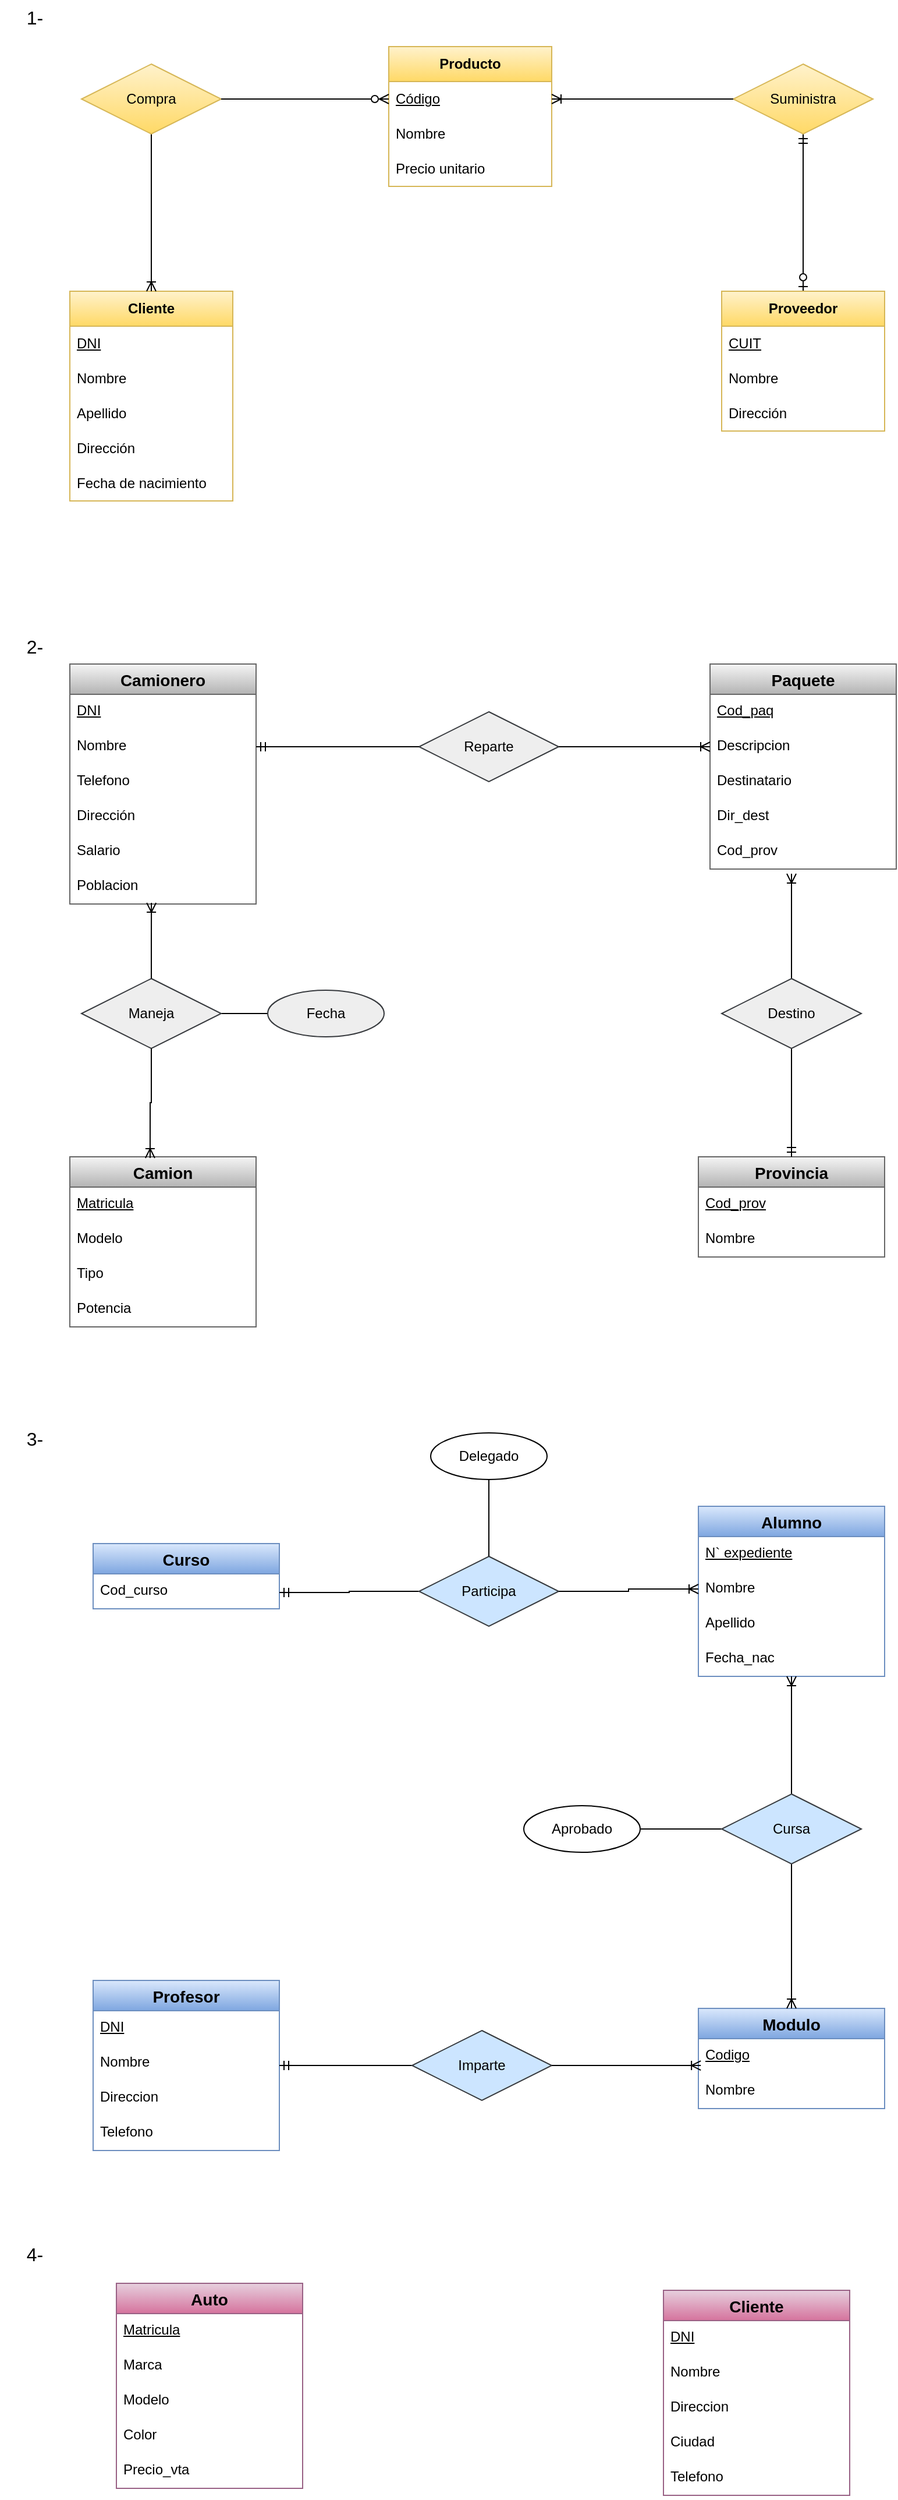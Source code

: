 <mxfile version="24.2.7" type="github">
  <diagram name="Página-1" id="JKMxo9DjYu4owPOHbT-M">
    <mxGraphModel dx="1434" dy="748" grid="1" gridSize="10" guides="1" tooltips="1" connect="1" arrows="1" fold="1" page="1" pageScale="1" pageWidth="827" pageHeight="1169" math="0" shadow="0">
      <root>
        <mxCell id="0" />
        <mxCell id="1" parent="0" />
        <mxCell id="mclD6wD43o4qSjd1h-Sg-1" value="Cliente" style="swimlane;fontStyle=1;childLayout=stackLayout;horizontal=1;startSize=30;horizontalStack=0;resizeParent=1;resizeParentMax=0;resizeLast=0;collapsible=1;marginBottom=0;whiteSpace=wrap;html=1;fillColor=#fff2cc;gradientColor=#ffd966;strokeColor=#d6b656;" parent="1" vertex="1">
          <mxGeometry x="70" y="280" width="140" height="180" as="geometry" />
        </mxCell>
        <mxCell id="mclD6wD43o4qSjd1h-Sg-4" value="DNI" style="text;strokeColor=none;fillColor=none;align=left;verticalAlign=middle;spacingLeft=4;spacingRight=4;overflow=hidden;points=[[0,0.5],[1,0.5]];portConstraint=eastwest;rotatable=0;whiteSpace=wrap;html=1;fontStyle=4" parent="mclD6wD43o4qSjd1h-Sg-1" vertex="1">
          <mxGeometry y="30" width="140" height="30" as="geometry" />
        </mxCell>
        <mxCell id="mclD6wD43o4qSjd1h-Sg-2" value="Nombre" style="text;strokeColor=none;fillColor=none;align=left;verticalAlign=middle;spacingLeft=4;spacingRight=4;overflow=hidden;points=[[0,0.5],[1,0.5]];portConstraint=eastwest;rotatable=0;whiteSpace=wrap;html=1;" parent="mclD6wD43o4qSjd1h-Sg-1" vertex="1">
          <mxGeometry y="60" width="140" height="30" as="geometry" />
        </mxCell>
        <mxCell id="mclD6wD43o4qSjd1h-Sg-3" value="Apellido" style="text;strokeColor=none;fillColor=none;align=left;verticalAlign=middle;spacingLeft=4;spacingRight=4;overflow=hidden;points=[[0,0.5],[1,0.5]];portConstraint=eastwest;rotatable=0;whiteSpace=wrap;html=1;" parent="mclD6wD43o4qSjd1h-Sg-1" vertex="1">
          <mxGeometry y="90" width="140" height="30" as="geometry" />
        </mxCell>
        <mxCell id="mclD6wD43o4qSjd1h-Sg-6" value="Dirección" style="text;strokeColor=none;fillColor=none;align=left;verticalAlign=middle;spacingLeft=4;spacingRight=4;overflow=hidden;points=[[0,0.5],[1,0.5]];portConstraint=eastwest;rotatable=0;whiteSpace=wrap;html=1;" parent="mclD6wD43o4qSjd1h-Sg-1" vertex="1">
          <mxGeometry y="120" width="140" height="30" as="geometry" />
        </mxCell>
        <mxCell id="mclD6wD43o4qSjd1h-Sg-5" value="Fecha de nacimiento" style="text;strokeColor=none;fillColor=none;align=left;verticalAlign=middle;spacingLeft=4;spacingRight=4;overflow=hidden;points=[[0,0.5],[1,0.5]];portConstraint=eastwest;rotatable=0;whiteSpace=wrap;html=1;" parent="mclD6wD43o4qSjd1h-Sg-1" vertex="1">
          <mxGeometry y="150" width="140" height="30" as="geometry" />
        </mxCell>
        <mxCell id="mclD6wD43o4qSjd1h-Sg-7" value="Producto" style="swimlane;fontStyle=1;childLayout=stackLayout;horizontal=1;startSize=30;horizontalStack=0;resizeParent=1;resizeParentMax=0;resizeLast=0;collapsible=1;marginBottom=0;whiteSpace=wrap;html=1;fillColor=#fff2cc;gradientColor=#ffd966;strokeColor=#d6b656;" parent="1" vertex="1">
          <mxGeometry x="344" y="70" width="140" height="120" as="geometry" />
        </mxCell>
        <mxCell id="mclD6wD43o4qSjd1h-Sg-9" value="Código" style="text;strokeColor=none;fillColor=none;align=left;verticalAlign=middle;spacingLeft=4;spacingRight=4;overflow=hidden;points=[[0,0.5],[1,0.5]];portConstraint=eastwest;rotatable=0;whiteSpace=wrap;html=1;fontStyle=4" parent="mclD6wD43o4qSjd1h-Sg-7" vertex="1">
          <mxGeometry y="30" width="140" height="30" as="geometry" />
        </mxCell>
        <mxCell id="mclD6wD43o4qSjd1h-Sg-8" value="Nombre" style="text;strokeColor=none;fillColor=none;align=left;verticalAlign=middle;spacingLeft=4;spacingRight=4;overflow=hidden;points=[[0,0.5],[1,0.5]];portConstraint=eastwest;rotatable=0;whiteSpace=wrap;html=1;" parent="mclD6wD43o4qSjd1h-Sg-7" vertex="1">
          <mxGeometry y="60" width="140" height="30" as="geometry" />
        </mxCell>
        <mxCell id="mclD6wD43o4qSjd1h-Sg-10" value="Precio unitario" style="text;strokeColor=none;fillColor=none;align=left;verticalAlign=middle;spacingLeft=4;spacingRight=4;overflow=hidden;points=[[0,0.5],[1,0.5]];portConstraint=eastwest;rotatable=0;whiteSpace=wrap;html=1;" parent="mclD6wD43o4qSjd1h-Sg-7" vertex="1">
          <mxGeometry y="90" width="140" height="30" as="geometry" />
        </mxCell>
        <mxCell id="mclD6wD43o4qSjd1h-Sg-24" style="edgeStyle=orthogonalEdgeStyle;rounded=0;orthogonalLoop=1;jettySize=auto;html=1;exitX=0.5;exitY=0;exitDx=0;exitDy=0;entryX=0.5;entryY=1;entryDx=0;entryDy=0;endArrow=ERmandOne;endFill=0;startArrow=ERzeroToOne;startFill=0;" parent="1" source="mclD6wD43o4qSjd1h-Sg-11" target="mclD6wD43o4qSjd1h-Sg-21" edge="1">
          <mxGeometry relative="1" as="geometry" />
        </mxCell>
        <mxCell id="mclD6wD43o4qSjd1h-Sg-11" value="Proveedor" style="swimlane;fontStyle=1;childLayout=stackLayout;horizontal=1;startSize=30;horizontalStack=0;resizeParent=1;resizeParentMax=0;resizeLast=0;collapsible=1;marginBottom=0;whiteSpace=wrap;html=1;fillColor=#fff2cc;gradientColor=#ffd966;strokeColor=#d6b656;" parent="1" vertex="1">
          <mxGeometry x="630" y="280" width="140" height="120" as="geometry" />
        </mxCell>
        <mxCell id="mclD6wD43o4qSjd1h-Sg-12" value="&lt;u&gt;CUIT&lt;/u&gt;" style="text;strokeColor=none;fillColor=none;align=left;verticalAlign=middle;spacingLeft=4;spacingRight=4;overflow=hidden;points=[[0,0.5],[1,0.5]];portConstraint=eastwest;rotatable=0;whiteSpace=wrap;html=1;" parent="mclD6wD43o4qSjd1h-Sg-11" vertex="1">
          <mxGeometry y="30" width="140" height="30" as="geometry" />
        </mxCell>
        <mxCell id="mclD6wD43o4qSjd1h-Sg-13" value="Nombre" style="text;strokeColor=none;fillColor=none;align=left;verticalAlign=middle;spacingLeft=4;spacingRight=4;overflow=hidden;points=[[0,0.5],[1,0.5]];portConstraint=eastwest;rotatable=0;whiteSpace=wrap;html=1;" parent="mclD6wD43o4qSjd1h-Sg-11" vertex="1">
          <mxGeometry y="60" width="140" height="30" as="geometry" />
        </mxCell>
        <mxCell id="mclD6wD43o4qSjd1h-Sg-14" value="Dirección" style="text;strokeColor=none;fillColor=none;align=left;verticalAlign=middle;spacingLeft=4;spacingRight=4;overflow=hidden;points=[[0,0.5],[1,0.5]];portConstraint=eastwest;rotatable=0;whiteSpace=wrap;html=1;" parent="mclD6wD43o4qSjd1h-Sg-11" vertex="1">
          <mxGeometry y="90" width="140" height="30" as="geometry" />
        </mxCell>
        <mxCell id="mclD6wD43o4qSjd1h-Sg-27" style="edgeStyle=orthogonalEdgeStyle;rounded=0;orthogonalLoop=1;jettySize=auto;html=1;exitX=0.5;exitY=1;exitDx=0;exitDy=0;entryX=0.5;entryY=0;entryDx=0;entryDy=0;endArrow=ERoneToMany;endFill=0;" parent="1" source="mclD6wD43o4qSjd1h-Sg-20" target="mclD6wD43o4qSjd1h-Sg-1" edge="1">
          <mxGeometry relative="1" as="geometry" />
        </mxCell>
        <mxCell id="mclD6wD43o4qSjd1h-Sg-20" value="Compra" style="shape=rhombus;perimeter=rhombusPerimeter;whiteSpace=wrap;html=1;align=center;fillColor=#fff2cc;gradientColor=#ffd966;strokeColor=#d6b656;" parent="1" vertex="1">
          <mxGeometry x="80" y="85" width="120" height="60" as="geometry" />
        </mxCell>
        <mxCell id="mclD6wD43o4qSjd1h-Sg-21" value="Suministra" style="shape=rhombus;perimeter=rhombusPerimeter;whiteSpace=wrap;html=1;align=center;fillColor=#fff2cc;gradientColor=#ffd966;strokeColor=#d6b656;" parent="1" vertex="1">
          <mxGeometry x="640" y="85" width="120" height="60" as="geometry" />
        </mxCell>
        <mxCell id="mclD6wD43o4qSjd1h-Sg-22" value="" style="edgeStyle=entityRelationEdgeStyle;fontSize=12;html=1;endArrow=ERoneToMany;endFill=0;rounded=0;entryX=1;entryY=0.5;entryDx=0;entryDy=0;exitX=0;exitY=0.5;exitDx=0;exitDy=0;" parent="1" source="mclD6wD43o4qSjd1h-Sg-21" target="mclD6wD43o4qSjd1h-Sg-9" edge="1">
          <mxGeometry width="100" height="100" relative="1" as="geometry">
            <mxPoint x="510" y="260" as="sourcePoint" />
            <mxPoint x="610" y="160" as="targetPoint" />
          </mxGeometry>
        </mxCell>
        <mxCell id="mclD6wD43o4qSjd1h-Sg-25" value="" style="edgeStyle=entityRelationEdgeStyle;fontSize=12;html=1;endArrow=ERzeroToMany;endFill=1;rounded=0;exitX=1;exitY=0.5;exitDx=0;exitDy=0;entryX=0;entryY=0.5;entryDx=0;entryDy=0;" parent="1" source="mclD6wD43o4qSjd1h-Sg-20" target="mclD6wD43o4qSjd1h-Sg-9" edge="1">
          <mxGeometry width="100" height="100" relative="1" as="geometry">
            <mxPoint x="250" y="210" as="sourcePoint" />
            <mxPoint x="350" y="110" as="targetPoint" />
          </mxGeometry>
        </mxCell>
        <mxCell id="mclD6wD43o4qSjd1h-Sg-28" value="&lt;font size=&quot;3&quot;&gt;1-&lt;/font&gt;" style="text;html=1;align=center;verticalAlign=middle;whiteSpace=wrap;rounded=0;" parent="1" vertex="1">
          <mxGeometry x="10" y="30" width="60" height="30" as="geometry" />
        </mxCell>
        <mxCell id="mclD6wD43o4qSjd1h-Sg-29" value="2-" style="text;html=1;align=center;verticalAlign=middle;whiteSpace=wrap;rounded=0;fontSize=16;" parent="1" vertex="1">
          <mxGeometry x="10" y="570" width="60" height="30" as="geometry" />
        </mxCell>
        <mxCell id="mclD6wD43o4qSjd1h-Sg-30" value="Camionero" style="swimlane;fontStyle=1;childLayout=stackLayout;horizontal=1;startSize=26;horizontalStack=0;resizeParent=1;resizeParentMax=0;resizeLast=0;collapsible=1;marginBottom=0;align=center;fontSize=14;fillColor=#f5f5f5;gradientColor=#b3b3b3;strokeColor=#666666;" parent="1" vertex="1">
          <mxGeometry x="70" y="600" width="160" height="206" as="geometry" />
        </mxCell>
        <mxCell id="mclD6wD43o4qSjd1h-Sg-31" value="DNI" style="text;strokeColor=none;fillColor=none;spacingLeft=4;spacingRight=4;overflow=hidden;rotatable=0;points=[[0,0.5],[1,0.5]];portConstraint=eastwest;fontSize=12;whiteSpace=wrap;html=1;fontStyle=4" parent="mclD6wD43o4qSjd1h-Sg-30" vertex="1">
          <mxGeometry y="26" width="160" height="30" as="geometry" />
        </mxCell>
        <mxCell id="mclD6wD43o4qSjd1h-Sg-32" value="Nombre" style="text;strokeColor=none;fillColor=none;spacingLeft=4;spacingRight=4;overflow=hidden;rotatable=0;points=[[0,0.5],[1,0.5]];portConstraint=eastwest;fontSize=12;whiteSpace=wrap;html=1;" parent="mclD6wD43o4qSjd1h-Sg-30" vertex="1">
          <mxGeometry y="56" width="160" height="30" as="geometry" />
        </mxCell>
        <mxCell id="mclD6wD43o4qSjd1h-Sg-33" value="Telefono" style="text;strokeColor=none;fillColor=none;spacingLeft=4;spacingRight=4;overflow=hidden;rotatable=0;points=[[0,0.5],[1,0.5]];portConstraint=eastwest;fontSize=12;whiteSpace=wrap;html=1;" parent="mclD6wD43o4qSjd1h-Sg-30" vertex="1">
          <mxGeometry y="86" width="160" height="30" as="geometry" />
        </mxCell>
        <mxCell id="mclD6wD43o4qSjd1h-Sg-48" value="Dirección" style="text;strokeColor=none;fillColor=none;spacingLeft=4;spacingRight=4;overflow=hidden;rotatable=0;points=[[0,0.5],[1,0.5]];portConstraint=eastwest;fontSize=12;whiteSpace=wrap;html=1;" parent="mclD6wD43o4qSjd1h-Sg-30" vertex="1">
          <mxGeometry y="116" width="160" height="30" as="geometry" />
        </mxCell>
        <mxCell id="mclD6wD43o4qSjd1h-Sg-47" value="Salario" style="text;strokeColor=none;fillColor=none;spacingLeft=4;spacingRight=4;overflow=hidden;rotatable=0;points=[[0,0.5],[1,0.5]];portConstraint=eastwest;fontSize=12;whiteSpace=wrap;html=1;" parent="mclD6wD43o4qSjd1h-Sg-30" vertex="1">
          <mxGeometry y="146" width="160" height="30" as="geometry" />
        </mxCell>
        <mxCell id="mclD6wD43o4qSjd1h-Sg-46" value="Poblacion" style="text;strokeColor=none;fillColor=none;spacingLeft=4;spacingRight=4;overflow=hidden;rotatable=0;points=[[0,0.5],[1,0.5]];portConstraint=eastwest;fontSize=12;whiteSpace=wrap;html=1;" parent="mclD6wD43o4qSjd1h-Sg-30" vertex="1">
          <mxGeometry y="176" width="160" height="30" as="geometry" />
        </mxCell>
        <mxCell id="mclD6wD43o4qSjd1h-Sg-34" value="Paquete" style="swimlane;fontStyle=1;childLayout=stackLayout;horizontal=1;startSize=26;horizontalStack=0;resizeParent=1;resizeParentMax=0;resizeLast=0;collapsible=1;marginBottom=0;align=center;fontSize=14;fillColor=#f5f5f5;gradientColor=#b3b3b3;strokeColor=#666666;" parent="1" vertex="1">
          <mxGeometry x="620" y="600" width="160" height="176" as="geometry" />
        </mxCell>
        <mxCell id="mclD6wD43o4qSjd1h-Sg-35" value="Cod_paq" style="text;strokeColor=none;fillColor=none;spacingLeft=4;spacingRight=4;overflow=hidden;rotatable=0;points=[[0,0.5],[1,0.5]];portConstraint=eastwest;fontSize=12;whiteSpace=wrap;html=1;fontStyle=4" parent="mclD6wD43o4qSjd1h-Sg-34" vertex="1">
          <mxGeometry y="26" width="160" height="30" as="geometry" />
        </mxCell>
        <mxCell id="mclD6wD43o4qSjd1h-Sg-36" value="Descripcion" style="text;strokeColor=none;fillColor=none;spacingLeft=4;spacingRight=4;overflow=hidden;rotatable=0;points=[[0,0.5],[1,0.5]];portConstraint=eastwest;fontSize=12;whiteSpace=wrap;html=1;" parent="mclD6wD43o4qSjd1h-Sg-34" vertex="1">
          <mxGeometry y="56" width="160" height="30" as="geometry" />
        </mxCell>
        <mxCell id="mclD6wD43o4qSjd1h-Sg-37" value="Destinatario" style="text;strokeColor=none;fillColor=none;spacingLeft=4;spacingRight=4;overflow=hidden;rotatable=0;points=[[0,0.5],[1,0.5]];portConstraint=eastwest;fontSize=12;whiteSpace=wrap;html=1;" parent="mclD6wD43o4qSjd1h-Sg-34" vertex="1">
          <mxGeometry y="86" width="160" height="30" as="geometry" />
        </mxCell>
        <mxCell id="mclD6wD43o4qSjd1h-Sg-49" value="Dir_dest" style="text;strokeColor=none;fillColor=none;spacingLeft=4;spacingRight=4;overflow=hidden;rotatable=0;points=[[0,0.5],[1,0.5]];portConstraint=eastwest;fontSize=12;whiteSpace=wrap;html=1;" parent="mclD6wD43o4qSjd1h-Sg-34" vertex="1">
          <mxGeometry y="116" width="160" height="30" as="geometry" />
        </mxCell>
        <mxCell id="mclD6wD43o4qSjd1h-Sg-54" value="Cod_prov" style="text;strokeColor=none;fillColor=none;spacingLeft=4;spacingRight=4;overflow=hidden;rotatable=0;points=[[0,0.5],[1,0.5]];portConstraint=eastwest;fontSize=12;whiteSpace=wrap;html=1;" parent="mclD6wD43o4qSjd1h-Sg-34" vertex="1">
          <mxGeometry y="146" width="160" height="30" as="geometry" />
        </mxCell>
        <mxCell id="mclD6wD43o4qSjd1h-Sg-38" value="Provincia" style="swimlane;fontStyle=1;childLayout=stackLayout;horizontal=1;startSize=26;horizontalStack=0;resizeParent=1;resizeParentMax=0;resizeLast=0;collapsible=1;marginBottom=0;align=center;fontSize=14;fillColor=#f5f5f5;gradientColor=#b3b3b3;strokeColor=#666666;" parent="1" vertex="1">
          <mxGeometry x="610" y="1023" width="160" height="86" as="geometry" />
        </mxCell>
        <mxCell id="mclD6wD43o4qSjd1h-Sg-39" value="Cod_prov" style="text;strokeColor=none;fillColor=none;spacingLeft=4;spacingRight=4;overflow=hidden;rotatable=0;points=[[0,0.5],[1,0.5]];portConstraint=eastwest;fontSize=12;whiteSpace=wrap;html=1;fontStyle=4" parent="mclD6wD43o4qSjd1h-Sg-38" vertex="1">
          <mxGeometry y="26" width="160" height="30" as="geometry" />
        </mxCell>
        <mxCell id="mclD6wD43o4qSjd1h-Sg-40" value="Nombre" style="text;strokeColor=none;fillColor=none;spacingLeft=4;spacingRight=4;overflow=hidden;rotatable=0;points=[[0,0.5],[1,0.5]];portConstraint=eastwest;fontSize=12;whiteSpace=wrap;html=1;" parent="mclD6wD43o4qSjd1h-Sg-38" vertex="1">
          <mxGeometry y="56" width="160" height="30" as="geometry" />
        </mxCell>
        <mxCell id="mclD6wD43o4qSjd1h-Sg-42" value="Camion" style="swimlane;fontStyle=1;childLayout=stackLayout;horizontal=1;startSize=26;horizontalStack=0;resizeParent=1;resizeParentMax=0;resizeLast=0;collapsible=1;marginBottom=0;align=center;fontSize=14;fillColor=#f5f5f5;gradientColor=#b3b3b3;strokeColor=#666666;" parent="1" vertex="1">
          <mxGeometry x="70" y="1023" width="160" height="146" as="geometry" />
        </mxCell>
        <mxCell id="mclD6wD43o4qSjd1h-Sg-43" value="Matricula" style="text;strokeColor=none;fillColor=none;spacingLeft=4;spacingRight=4;overflow=hidden;rotatable=0;points=[[0,0.5],[1,0.5]];portConstraint=eastwest;fontSize=12;whiteSpace=wrap;html=1;fontStyle=4" parent="mclD6wD43o4qSjd1h-Sg-42" vertex="1">
          <mxGeometry y="26" width="160" height="30" as="geometry" />
        </mxCell>
        <mxCell id="mclD6wD43o4qSjd1h-Sg-44" value="Modelo" style="text;strokeColor=none;fillColor=none;spacingLeft=4;spacingRight=4;overflow=hidden;rotatable=0;points=[[0,0.5],[1,0.5]];portConstraint=eastwest;fontSize=12;whiteSpace=wrap;html=1;" parent="mclD6wD43o4qSjd1h-Sg-42" vertex="1">
          <mxGeometry y="56" width="160" height="30" as="geometry" />
        </mxCell>
        <mxCell id="mclD6wD43o4qSjd1h-Sg-45" value="Tipo" style="text;strokeColor=none;fillColor=none;spacingLeft=4;spacingRight=4;overflow=hidden;rotatable=0;points=[[0,0.5],[1,0.5]];portConstraint=eastwest;fontSize=12;whiteSpace=wrap;html=1;" parent="mclD6wD43o4qSjd1h-Sg-42" vertex="1">
          <mxGeometry y="86" width="160" height="30" as="geometry" />
        </mxCell>
        <mxCell id="mclD6wD43o4qSjd1h-Sg-50" value="Potencia" style="text;strokeColor=none;fillColor=none;spacingLeft=4;spacingRight=4;overflow=hidden;rotatable=0;points=[[0,0.5],[1,0.5]];portConstraint=eastwest;fontSize=12;whiteSpace=wrap;html=1;" parent="mclD6wD43o4qSjd1h-Sg-42" vertex="1">
          <mxGeometry y="116" width="160" height="30" as="geometry" />
        </mxCell>
        <mxCell id="mclD6wD43o4qSjd1h-Sg-51" value="Reparte" style="shape=rhombus;perimeter=rhombusPerimeter;whiteSpace=wrap;html=1;align=center;fillColor=#eeeeee;strokeColor=#36393d;" parent="1" vertex="1">
          <mxGeometry x="370" y="641" width="120" height="60" as="geometry" />
        </mxCell>
        <mxCell id="h4vn-3cSuO3_5yTzSd8_-53" style="edgeStyle=orthogonalEdgeStyle;rounded=0;orthogonalLoop=1;jettySize=auto;html=1;exitX=1;exitY=0.5;exitDx=0;exitDy=0;entryX=0;entryY=0.5;entryDx=0;entryDy=0;endArrow=none;endFill=0;" edge="1" parent="1" source="mclD6wD43o4qSjd1h-Sg-52" target="h4vn-3cSuO3_5yTzSd8_-52">
          <mxGeometry relative="1" as="geometry" />
        </mxCell>
        <mxCell id="mclD6wD43o4qSjd1h-Sg-52" value="Maneja" style="shape=rhombus;perimeter=rhombusPerimeter;whiteSpace=wrap;html=1;align=center;fillColor=#eeeeee;strokeColor=#36393d;" parent="1" vertex="1">
          <mxGeometry x="80" y="870" width="120" height="60" as="geometry" />
        </mxCell>
        <mxCell id="h4vn-3cSuO3_5yTzSd8_-48" style="edgeStyle=orthogonalEdgeStyle;rounded=0;orthogonalLoop=1;jettySize=auto;html=1;exitX=0.5;exitY=0;exitDx=0;exitDy=0;endArrow=ERoneToMany;endFill=0;" edge="1" parent="1" source="mclD6wD43o4qSjd1h-Sg-53">
          <mxGeometry relative="1" as="geometry">
            <mxPoint x="690" y="780" as="targetPoint" />
          </mxGeometry>
        </mxCell>
        <mxCell id="h4vn-3cSuO3_5yTzSd8_-49" style="edgeStyle=orthogonalEdgeStyle;rounded=0;orthogonalLoop=1;jettySize=auto;html=1;exitX=0.5;exitY=1;exitDx=0;exitDy=0;entryX=0.5;entryY=0;entryDx=0;entryDy=0;endArrow=ERmandOne;endFill=0;" edge="1" parent="1" source="mclD6wD43o4qSjd1h-Sg-53" target="mclD6wD43o4qSjd1h-Sg-38">
          <mxGeometry relative="1" as="geometry" />
        </mxCell>
        <mxCell id="mclD6wD43o4qSjd1h-Sg-53" value="Destino" style="shape=rhombus;perimeter=rhombusPerimeter;whiteSpace=wrap;html=1;align=center;fillColor=#eeeeee;strokeColor=#36393d;" parent="1" vertex="1">
          <mxGeometry x="630" y="870" width="120" height="60" as="geometry" />
        </mxCell>
        <mxCell id="h4vn-3cSuO3_5yTzSd8_-1" value="&lt;font style=&quot;font-size: 16px;&quot;&gt;3-&lt;/font&gt;" style="text;html=1;align=center;verticalAlign=middle;whiteSpace=wrap;rounded=0;" vertex="1" parent="1">
          <mxGeometry x="10" y="1250" width="60" height="30" as="geometry" />
        </mxCell>
        <mxCell id="h4vn-3cSuO3_5yTzSd8_-2" value="Profesor" style="swimlane;fontStyle=1;childLayout=stackLayout;horizontal=1;startSize=26;horizontalStack=0;resizeParent=1;resizeParentMax=0;resizeLast=0;collapsible=1;marginBottom=0;align=center;fontSize=14;fillColor=#dae8fc;gradientColor=#7ea6e0;strokeColor=#6c8ebf;" vertex="1" parent="1">
          <mxGeometry x="90" y="1730" width="160" height="146" as="geometry" />
        </mxCell>
        <mxCell id="h4vn-3cSuO3_5yTzSd8_-3" value="DNI" style="text;strokeColor=none;fillColor=none;spacingLeft=4;spacingRight=4;overflow=hidden;rotatable=0;points=[[0,0.5],[1,0.5]];portConstraint=eastwest;fontSize=12;whiteSpace=wrap;html=1;fontStyle=4" vertex="1" parent="h4vn-3cSuO3_5yTzSd8_-2">
          <mxGeometry y="26" width="160" height="30" as="geometry" />
        </mxCell>
        <mxCell id="h4vn-3cSuO3_5yTzSd8_-4" value="Nombre" style="text;strokeColor=none;fillColor=none;spacingLeft=4;spacingRight=4;overflow=hidden;rotatable=0;points=[[0,0.5],[1,0.5]];portConstraint=eastwest;fontSize=12;whiteSpace=wrap;html=1;" vertex="1" parent="h4vn-3cSuO3_5yTzSd8_-2">
          <mxGeometry y="56" width="160" height="30" as="geometry" />
        </mxCell>
        <mxCell id="h4vn-3cSuO3_5yTzSd8_-5" value="Direccion" style="text;strokeColor=none;fillColor=none;spacingLeft=4;spacingRight=4;overflow=hidden;rotatable=0;points=[[0,0.5],[1,0.5]];portConstraint=eastwest;fontSize=12;whiteSpace=wrap;html=1;" vertex="1" parent="h4vn-3cSuO3_5yTzSd8_-2">
          <mxGeometry y="86" width="160" height="30" as="geometry" />
        </mxCell>
        <mxCell id="h4vn-3cSuO3_5yTzSd8_-6" value="Telefono" style="text;strokeColor=none;fillColor=none;spacingLeft=4;spacingRight=4;overflow=hidden;rotatable=0;points=[[0,0.5],[1,0.5]];portConstraint=eastwest;fontSize=12;whiteSpace=wrap;html=1;" vertex="1" parent="h4vn-3cSuO3_5yTzSd8_-2">
          <mxGeometry y="116" width="160" height="30" as="geometry" />
        </mxCell>
        <mxCell id="h4vn-3cSuO3_5yTzSd8_-7" value="Modulo" style="swimlane;fontStyle=1;childLayout=stackLayout;horizontal=1;startSize=26;horizontalStack=0;resizeParent=1;resizeParentMax=0;resizeLast=0;collapsible=1;marginBottom=0;align=center;fontSize=14;fillColor=#dae8fc;gradientColor=#7ea6e0;strokeColor=#6c8ebf;" vertex="1" parent="1">
          <mxGeometry x="610" y="1754" width="160" height="86" as="geometry" />
        </mxCell>
        <mxCell id="h4vn-3cSuO3_5yTzSd8_-8" value="&lt;u&gt;Codigo&lt;/u&gt;" style="text;strokeColor=none;fillColor=none;spacingLeft=4;spacingRight=4;overflow=hidden;rotatable=0;points=[[0,0.5],[1,0.5]];portConstraint=eastwest;fontSize=12;whiteSpace=wrap;html=1;" vertex="1" parent="h4vn-3cSuO3_5yTzSd8_-7">
          <mxGeometry y="26" width="160" height="30" as="geometry" />
        </mxCell>
        <mxCell id="h4vn-3cSuO3_5yTzSd8_-9" value="Nombre" style="text;strokeColor=none;fillColor=none;spacingLeft=4;spacingRight=4;overflow=hidden;rotatable=0;points=[[0,0.5],[1,0.5]];portConstraint=eastwest;fontSize=12;whiteSpace=wrap;html=1;" vertex="1" parent="h4vn-3cSuO3_5yTzSd8_-7">
          <mxGeometry y="56" width="160" height="30" as="geometry" />
        </mxCell>
        <mxCell id="h4vn-3cSuO3_5yTzSd8_-11" value="Alumno" style="swimlane;fontStyle=1;childLayout=stackLayout;horizontal=1;startSize=26;horizontalStack=0;resizeParent=1;resizeParentMax=0;resizeLast=0;collapsible=1;marginBottom=0;align=center;fontSize=14;fillColor=#dae8fc;gradientColor=#7ea6e0;strokeColor=#6c8ebf;" vertex="1" parent="1">
          <mxGeometry x="610" y="1323" width="160" height="146" as="geometry" />
        </mxCell>
        <mxCell id="h4vn-3cSuO3_5yTzSd8_-12" value="N` expediente" style="text;strokeColor=none;fillColor=none;spacingLeft=4;spacingRight=4;overflow=hidden;rotatable=0;points=[[0,0.5],[1,0.5]];portConstraint=eastwest;fontSize=12;whiteSpace=wrap;html=1;fontStyle=4" vertex="1" parent="h4vn-3cSuO3_5yTzSd8_-11">
          <mxGeometry y="26" width="160" height="30" as="geometry" />
        </mxCell>
        <mxCell id="h4vn-3cSuO3_5yTzSd8_-13" value="Nombre" style="text;strokeColor=none;fillColor=none;spacingLeft=4;spacingRight=4;overflow=hidden;rotatable=0;points=[[0,0.5],[1,0.5]];portConstraint=eastwest;fontSize=12;whiteSpace=wrap;html=1;" vertex="1" parent="h4vn-3cSuO3_5yTzSd8_-11">
          <mxGeometry y="56" width="160" height="30" as="geometry" />
        </mxCell>
        <mxCell id="h4vn-3cSuO3_5yTzSd8_-14" value="Apellido" style="text;strokeColor=none;fillColor=none;spacingLeft=4;spacingRight=4;overflow=hidden;rotatable=0;points=[[0,0.5],[1,0.5]];portConstraint=eastwest;fontSize=12;whiteSpace=wrap;html=1;" vertex="1" parent="h4vn-3cSuO3_5yTzSd8_-11">
          <mxGeometry y="86" width="160" height="30" as="geometry" />
        </mxCell>
        <mxCell id="h4vn-3cSuO3_5yTzSd8_-15" value="Fecha_nac" style="text;strokeColor=none;fillColor=none;spacingLeft=4;spacingRight=4;overflow=hidden;rotatable=0;points=[[0,0.5],[1,0.5]];portConstraint=eastwest;fontSize=12;whiteSpace=wrap;html=1;" vertex="1" parent="h4vn-3cSuO3_5yTzSd8_-11">
          <mxGeometry y="116" width="160" height="30" as="geometry" />
        </mxCell>
        <mxCell id="h4vn-3cSuO3_5yTzSd8_-28" value="Curso" style="swimlane;fontStyle=1;childLayout=stackLayout;horizontal=1;startSize=26;horizontalStack=0;resizeParent=1;resizeParentMax=0;resizeLast=0;collapsible=1;marginBottom=0;align=center;fontSize=14;fillColor=#dae8fc;gradientColor=#7ea6e0;strokeColor=#6c8ebf;" vertex="1" parent="1">
          <mxGeometry x="90" y="1355" width="160" height="56" as="geometry" />
        </mxCell>
        <mxCell id="h4vn-3cSuO3_5yTzSd8_-29" value="Cod_curso" style="text;strokeColor=none;fillColor=none;spacingLeft=4;spacingRight=4;overflow=hidden;rotatable=0;points=[[0,0.5],[1,0.5]];portConstraint=eastwest;fontSize=12;whiteSpace=wrap;html=1;" vertex="1" parent="h4vn-3cSuO3_5yTzSd8_-28">
          <mxGeometry y="26" width="160" height="30" as="geometry" />
        </mxCell>
        <mxCell id="h4vn-3cSuO3_5yTzSd8_-35" style="edgeStyle=orthogonalEdgeStyle;rounded=0;orthogonalLoop=1;jettySize=auto;html=1;exitX=0;exitY=0.5;exitDx=0;exitDy=0;entryX=1;entryY=0.5;entryDx=0;entryDy=0;endArrow=ERmandOne;endFill=0;" edge="1" parent="1" source="h4vn-3cSuO3_5yTzSd8_-33" target="h4vn-3cSuO3_5yTzSd8_-2">
          <mxGeometry relative="1" as="geometry" />
        </mxCell>
        <mxCell id="h4vn-3cSuO3_5yTzSd8_-33" value="Imparte" style="shape=rhombus;perimeter=rhombusPerimeter;whiteSpace=wrap;html=1;align=center;fillColor=#cce5ff;strokeColor=#36393d;" vertex="1" parent="1">
          <mxGeometry x="364" y="1773" width="120" height="60" as="geometry" />
        </mxCell>
        <mxCell id="h4vn-3cSuO3_5yTzSd8_-34" style="edgeStyle=orthogonalEdgeStyle;rounded=0;orthogonalLoop=1;jettySize=auto;html=1;exitX=1;exitY=0.5;exitDx=0;exitDy=0;entryX=0.013;entryY=0.767;entryDx=0;entryDy=0;entryPerimeter=0;endArrow=ERoneToMany;endFill=0;" edge="1" parent="1" source="h4vn-3cSuO3_5yTzSd8_-33" target="h4vn-3cSuO3_5yTzSd8_-8">
          <mxGeometry relative="1" as="geometry" />
        </mxCell>
        <mxCell id="h4vn-3cSuO3_5yTzSd8_-37" style="edgeStyle=orthogonalEdgeStyle;rounded=0;orthogonalLoop=1;jettySize=auto;html=1;exitX=0.5;exitY=0;exitDx=0;exitDy=0;entryX=0.5;entryY=1;entryDx=0;entryDy=0;endArrow=ERoneToMany;endFill=0;" edge="1" parent="1" source="h4vn-3cSuO3_5yTzSd8_-36" target="h4vn-3cSuO3_5yTzSd8_-11">
          <mxGeometry relative="1" as="geometry" />
        </mxCell>
        <mxCell id="h4vn-3cSuO3_5yTzSd8_-38" style="edgeStyle=orthogonalEdgeStyle;rounded=0;orthogonalLoop=1;jettySize=auto;html=1;exitX=0.5;exitY=1;exitDx=0;exitDy=0;entryX=0.5;entryY=0;entryDx=0;entryDy=0;endArrow=ERoneToMany;endFill=0;" edge="1" parent="1" source="h4vn-3cSuO3_5yTzSd8_-36" target="h4vn-3cSuO3_5yTzSd8_-7">
          <mxGeometry relative="1" as="geometry" />
        </mxCell>
        <mxCell id="h4vn-3cSuO3_5yTzSd8_-41" style="edgeStyle=orthogonalEdgeStyle;rounded=0;orthogonalLoop=1;jettySize=auto;html=1;exitX=0;exitY=0.5;exitDx=0;exitDy=0;entryX=1;entryY=0.5;entryDx=0;entryDy=0;endArrow=none;endFill=0;" edge="1" parent="1" source="h4vn-3cSuO3_5yTzSd8_-36" target="h4vn-3cSuO3_5yTzSd8_-40">
          <mxGeometry relative="1" as="geometry" />
        </mxCell>
        <mxCell id="h4vn-3cSuO3_5yTzSd8_-36" value="Cursa" style="shape=rhombus;perimeter=rhombusPerimeter;whiteSpace=wrap;html=1;align=center;fillColor=#cce5ff;strokeColor=#36393d;" vertex="1" parent="1">
          <mxGeometry x="630" y="1570" width="120" height="60" as="geometry" />
        </mxCell>
        <mxCell id="h4vn-3cSuO3_5yTzSd8_-42" style="edgeStyle=orthogonalEdgeStyle;rounded=0;orthogonalLoop=1;jettySize=auto;html=1;exitX=0;exitY=0.5;exitDx=0;exitDy=0;entryX=1;entryY=0.75;entryDx=0;entryDy=0;endArrow=ERmandOne;endFill=0;" edge="1" parent="1" source="h4vn-3cSuO3_5yTzSd8_-39" target="h4vn-3cSuO3_5yTzSd8_-28">
          <mxGeometry relative="1" as="geometry" />
        </mxCell>
        <mxCell id="h4vn-3cSuO3_5yTzSd8_-39" value="&lt;div&gt;Participa&lt;/div&gt;" style="shape=rhombus;perimeter=rhombusPerimeter;whiteSpace=wrap;html=1;align=center;fillColor=#cce5ff;strokeColor=#36393d;" vertex="1" parent="1">
          <mxGeometry x="370" y="1366" width="120" height="60" as="geometry" />
        </mxCell>
        <mxCell id="h4vn-3cSuO3_5yTzSd8_-40" value="Aprobado" style="ellipse;whiteSpace=wrap;html=1;align=center;" vertex="1" parent="1">
          <mxGeometry x="460" y="1580" width="100" height="40" as="geometry" />
        </mxCell>
        <mxCell id="h4vn-3cSuO3_5yTzSd8_-43" style="edgeStyle=orthogonalEdgeStyle;rounded=0;orthogonalLoop=1;jettySize=auto;html=1;exitX=1;exitY=0.5;exitDx=0;exitDy=0;endArrow=ERoneToMany;endFill=0;entryX=0;entryY=0.5;entryDx=0;entryDy=0;" edge="1" parent="1" source="h4vn-3cSuO3_5yTzSd8_-39" target="h4vn-3cSuO3_5yTzSd8_-13">
          <mxGeometry relative="1" as="geometry">
            <mxPoint x="612" y="1380" as="targetPoint" />
          </mxGeometry>
        </mxCell>
        <mxCell id="h4vn-3cSuO3_5yTzSd8_-44" value="Delegado" style="ellipse;whiteSpace=wrap;html=1;align=center;" vertex="1" parent="1">
          <mxGeometry x="380" y="1260" width="100" height="40" as="geometry" />
        </mxCell>
        <mxCell id="h4vn-3cSuO3_5yTzSd8_-45" style="edgeStyle=orthogonalEdgeStyle;rounded=0;orthogonalLoop=1;jettySize=auto;html=1;endArrow=none;endFill=0;" edge="1" parent="1" source="h4vn-3cSuO3_5yTzSd8_-39" target="h4vn-3cSuO3_5yTzSd8_-44">
          <mxGeometry relative="1" as="geometry" />
        </mxCell>
        <mxCell id="h4vn-3cSuO3_5yTzSd8_-46" style="edgeStyle=orthogonalEdgeStyle;rounded=0;orthogonalLoop=1;jettySize=auto;html=1;exitX=0;exitY=0.5;exitDx=0;exitDy=0;entryX=1;entryY=0.5;entryDx=0;entryDy=0;endArrow=ERmandOne;endFill=0;" edge="1" parent="1" source="mclD6wD43o4qSjd1h-Sg-51" target="mclD6wD43o4qSjd1h-Sg-32">
          <mxGeometry relative="1" as="geometry" />
        </mxCell>
        <mxCell id="h4vn-3cSuO3_5yTzSd8_-47" style="edgeStyle=orthogonalEdgeStyle;rounded=0;orthogonalLoop=1;jettySize=auto;html=1;exitX=1;exitY=0.5;exitDx=0;exitDy=0;endArrow=ERoneToMany;endFill=0;entryX=0;entryY=0.5;entryDx=0;entryDy=0;" edge="1" parent="1" source="mclD6wD43o4qSjd1h-Sg-51" target="mclD6wD43o4qSjd1h-Sg-36">
          <mxGeometry relative="1" as="geometry">
            <mxPoint x="620" y="650" as="targetPoint" />
          </mxGeometry>
        </mxCell>
        <mxCell id="h4vn-3cSuO3_5yTzSd8_-50" style="edgeStyle=orthogonalEdgeStyle;rounded=0;orthogonalLoop=1;jettySize=auto;html=1;exitX=0.5;exitY=0;exitDx=0;exitDy=0;entryX=0.438;entryY=0.967;entryDx=0;entryDy=0;entryPerimeter=0;endArrow=ERoneToMany;endFill=0;" edge="1" parent="1" source="mclD6wD43o4qSjd1h-Sg-52" target="mclD6wD43o4qSjd1h-Sg-46">
          <mxGeometry relative="1" as="geometry" />
        </mxCell>
        <mxCell id="h4vn-3cSuO3_5yTzSd8_-51" style="edgeStyle=orthogonalEdgeStyle;rounded=0;orthogonalLoop=1;jettySize=auto;html=1;exitX=0.5;exitY=1;exitDx=0;exitDy=0;entryX=0.431;entryY=0.007;entryDx=0;entryDy=0;entryPerimeter=0;endArrow=ERoneToMany;endFill=0;" edge="1" parent="1" source="mclD6wD43o4qSjd1h-Sg-52" target="mclD6wD43o4qSjd1h-Sg-42">
          <mxGeometry relative="1" as="geometry" />
        </mxCell>
        <mxCell id="h4vn-3cSuO3_5yTzSd8_-52" value="Fecha" style="ellipse;whiteSpace=wrap;html=1;align=center;fillColor=#eeeeee;strokeColor=#36393d;" vertex="1" parent="1">
          <mxGeometry x="240" y="880" width="100" height="40" as="geometry" />
        </mxCell>
        <mxCell id="h4vn-3cSuO3_5yTzSd8_-54" value="&lt;font style=&quot;font-size: 16px;&quot;&gt;4-&lt;/font&gt;" style="text;html=1;align=center;verticalAlign=middle;whiteSpace=wrap;rounded=0;" vertex="1" parent="1">
          <mxGeometry x="10" y="1950" width="60" height="30" as="geometry" />
        </mxCell>
        <mxCell id="h4vn-3cSuO3_5yTzSd8_-55" value="Auto" style="swimlane;fontStyle=1;childLayout=stackLayout;horizontal=1;startSize=26;horizontalStack=0;resizeParent=1;resizeParentMax=0;resizeLast=0;collapsible=1;marginBottom=0;align=center;fontSize=14;fillColor=#e6d0de;gradientColor=#d5739d;strokeColor=#996185;" vertex="1" parent="1">
          <mxGeometry x="110" y="1990" width="160" height="176" as="geometry" />
        </mxCell>
        <mxCell id="h4vn-3cSuO3_5yTzSd8_-56" value="&lt;u&gt;Matricula&lt;/u&gt;" style="text;strokeColor=none;fillColor=none;spacingLeft=4;spacingRight=4;overflow=hidden;rotatable=0;points=[[0,0.5],[1,0.5]];portConstraint=eastwest;fontSize=12;whiteSpace=wrap;html=1;" vertex="1" parent="h4vn-3cSuO3_5yTzSd8_-55">
          <mxGeometry y="26" width="160" height="30" as="geometry" />
        </mxCell>
        <mxCell id="h4vn-3cSuO3_5yTzSd8_-58" value="Marca" style="text;strokeColor=none;fillColor=none;spacingLeft=4;spacingRight=4;overflow=hidden;rotatable=0;points=[[0,0.5],[1,0.5]];portConstraint=eastwest;fontSize=12;whiteSpace=wrap;html=1;" vertex="1" parent="h4vn-3cSuO3_5yTzSd8_-55">
          <mxGeometry y="56" width="160" height="30" as="geometry" />
        </mxCell>
        <mxCell id="h4vn-3cSuO3_5yTzSd8_-57" value="Modelo" style="text;strokeColor=none;fillColor=none;spacingLeft=4;spacingRight=4;overflow=hidden;rotatable=0;points=[[0,0.5],[1,0.5]];portConstraint=eastwest;fontSize=12;whiteSpace=wrap;html=1;" vertex="1" parent="h4vn-3cSuO3_5yTzSd8_-55">
          <mxGeometry y="86" width="160" height="30" as="geometry" />
        </mxCell>
        <mxCell id="h4vn-3cSuO3_5yTzSd8_-60" value="Color" style="text;strokeColor=none;fillColor=none;spacingLeft=4;spacingRight=4;overflow=hidden;rotatable=0;points=[[0,0.5],[1,0.5]];portConstraint=eastwest;fontSize=12;whiteSpace=wrap;html=1;" vertex="1" parent="h4vn-3cSuO3_5yTzSd8_-55">
          <mxGeometry y="116" width="160" height="30" as="geometry" />
        </mxCell>
        <mxCell id="h4vn-3cSuO3_5yTzSd8_-59" value="Precio_vta" style="text;strokeColor=none;fillColor=none;spacingLeft=4;spacingRight=4;overflow=hidden;rotatable=0;points=[[0,0.5],[1,0.5]];portConstraint=eastwest;fontSize=12;whiteSpace=wrap;html=1;" vertex="1" parent="h4vn-3cSuO3_5yTzSd8_-55">
          <mxGeometry y="146" width="160" height="30" as="geometry" />
        </mxCell>
        <mxCell id="h4vn-3cSuO3_5yTzSd8_-61" value="Cliente" style="swimlane;fontStyle=1;childLayout=stackLayout;horizontal=1;startSize=26;horizontalStack=0;resizeParent=1;resizeParentMax=0;resizeLast=0;collapsible=1;marginBottom=0;align=center;fontSize=14;fillColor=#e6d0de;gradientColor=#d5739d;strokeColor=#996185;" vertex="1" parent="1">
          <mxGeometry x="580" y="1996" width="160" height="176" as="geometry" />
        </mxCell>
        <mxCell id="h4vn-3cSuO3_5yTzSd8_-62" value="&lt;u&gt;DNI&lt;/u&gt;" style="text;strokeColor=none;fillColor=none;spacingLeft=4;spacingRight=4;overflow=hidden;rotatable=0;points=[[0,0.5],[1,0.5]];portConstraint=eastwest;fontSize=12;whiteSpace=wrap;html=1;" vertex="1" parent="h4vn-3cSuO3_5yTzSd8_-61">
          <mxGeometry y="26" width="160" height="30" as="geometry" />
        </mxCell>
        <mxCell id="h4vn-3cSuO3_5yTzSd8_-63" value="Nombre" style="text;strokeColor=none;fillColor=none;spacingLeft=4;spacingRight=4;overflow=hidden;rotatable=0;points=[[0,0.5],[1,0.5]];portConstraint=eastwest;fontSize=12;whiteSpace=wrap;html=1;" vertex="1" parent="h4vn-3cSuO3_5yTzSd8_-61">
          <mxGeometry y="56" width="160" height="30" as="geometry" />
        </mxCell>
        <mxCell id="h4vn-3cSuO3_5yTzSd8_-64" value="Direccion" style="text;strokeColor=none;fillColor=none;spacingLeft=4;spacingRight=4;overflow=hidden;rotatable=0;points=[[0,0.5],[1,0.5]];portConstraint=eastwest;fontSize=12;whiteSpace=wrap;html=1;" vertex="1" parent="h4vn-3cSuO3_5yTzSd8_-61">
          <mxGeometry y="86" width="160" height="30" as="geometry" />
        </mxCell>
        <mxCell id="h4vn-3cSuO3_5yTzSd8_-65" value="Ciudad" style="text;strokeColor=none;fillColor=none;spacingLeft=4;spacingRight=4;overflow=hidden;rotatable=0;points=[[0,0.5],[1,0.5]];portConstraint=eastwest;fontSize=12;whiteSpace=wrap;html=1;" vertex="1" parent="h4vn-3cSuO3_5yTzSd8_-61">
          <mxGeometry y="116" width="160" height="30" as="geometry" />
        </mxCell>
        <mxCell id="h4vn-3cSuO3_5yTzSd8_-66" value="Telefono" style="text;strokeColor=none;fillColor=none;spacingLeft=4;spacingRight=4;overflow=hidden;rotatable=0;points=[[0,0.5],[1,0.5]];portConstraint=eastwest;fontSize=12;whiteSpace=wrap;html=1;" vertex="1" parent="h4vn-3cSuO3_5yTzSd8_-61">
          <mxGeometry y="146" width="160" height="30" as="geometry" />
        </mxCell>
      </root>
    </mxGraphModel>
  </diagram>
</mxfile>
